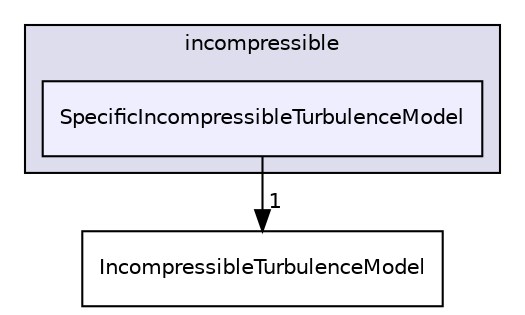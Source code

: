 digraph "src/TurbulenceModels/incompressible/SpecificIncompressibleTurbulenceModel" {
  bgcolor=transparent;
  compound=true
  node [ fontsize="10", fontname="Helvetica"];
  edge [ labelfontsize="10", labelfontname="Helvetica"];
  subgraph clusterdir_65e3a25be7d63d0357fd279a6ba5d718 {
    graph [ bgcolor="#ddddee", pencolor="black", label="incompressible" fontname="Helvetica", fontsize="10", URL="dir_65e3a25be7d63d0357fd279a6ba5d718.html"]
  dir_cde33d300f028805205416563ee5fbac [shape=box, label="SpecificIncompressibleTurbulenceModel", style="filled", fillcolor="#eeeeff", pencolor="black", URL="dir_cde33d300f028805205416563ee5fbac.html"];
  }
  dir_de2cd593d19cc0a8b5c44c5f0647956e [shape=box label="IncompressibleTurbulenceModel" URL="dir_de2cd593d19cc0a8b5c44c5f0647956e.html"];
  dir_cde33d300f028805205416563ee5fbac->dir_de2cd593d19cc0a8b5c44c5f0647956e [headlabel="1", labeldistance=1.5 headhref="dir_003004_003003.html"];
}
